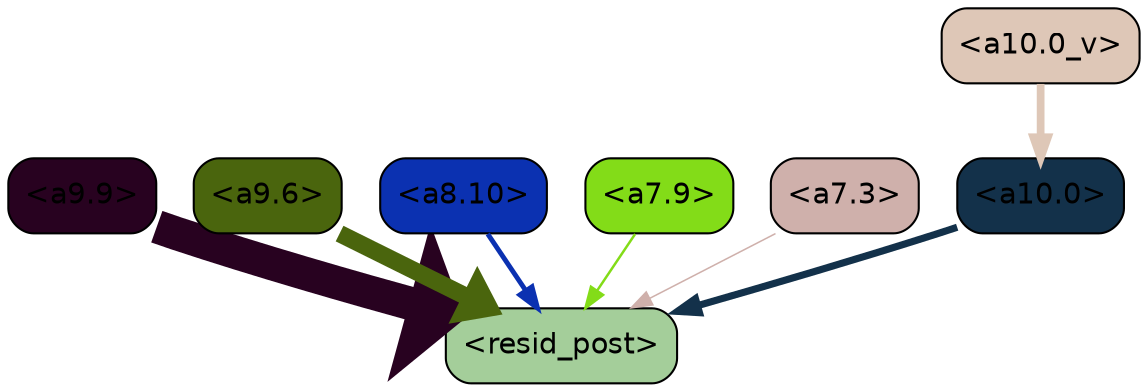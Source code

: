 strict digraph "" {
	graph [bgcolor=transparent,
		layout=dot,
		overlap=false,
		splines=true
	];
	"<a10.0>"	[color=black,
		fillcolor="#13314a",
		fontname=Helvetica,
		shape=box,
		style="filled, rounded"];
	"<resid_post>"	[color=black,
		fillcolor="#a4ce9a",
		fontname=Helvetica,
		shape=box,
		style="filled, rounded"];
	"<a10.0>" -> "<resid_post>"	[color="#13314a",
		penwidth=3.4253244400024414];
	"<a9.9>"	[color=black,
		fillcolor="#280220",
		fontname=Helvetica,
		shape=box,
		style="filled, rounded"];
	"<a9.9>" -> "<resid_post>"	[color="#280220",
		penwidth=16.05378818511963];
	"<a9.6>"	[color=black,
		fillcolor="#4a650d",
		fontname=Helvetica,
		shape=box,
		style="filled, rounded"];
	"<a9.6>" -> "<resid_post>"	[color="#4a650d",
		penwidth=8.33797836303711];
	"<a8.10>"	[color=black,
		fillcolor="#0b31b1",
		fontname=Helvetica,
		shape=box,
		style="filled, rounded"];
	"<a8.10>" -> "<resid_post>"	[color="#0b31b1",
		penwidth=2.3390636444091797];
	"<a7.9>"	[color=black,
		fillcolor="#83dc18",
		fontname=Helvetica,
		shape=box,
		style="filled, rounded"];
	"<a7.9>" -> "<resid_post>"	[color="#83dc18",
		penwidth=1.1926651000976562];
	"<a7.3>"	[color=black,
		fillcolor="#cfb0ab",
		fontname=Helvetica,
		shape=box,
		style="filled, rounded"];
	"<a7.3>" -> "<resid_post>"	[color="#cfb0ab",
		penwidth=0.7339706420898438];
	"<a10.0_v>"	[color=black,
		fillcolor="#dec7b7",
		fontname=Helvetica,
		shape=box,
		style="filled, rounded"];
	"<a10.0_v>" -> "<a10.0>"	[color="#dec7b7",
		penwidth=3.703948974609375];
}
